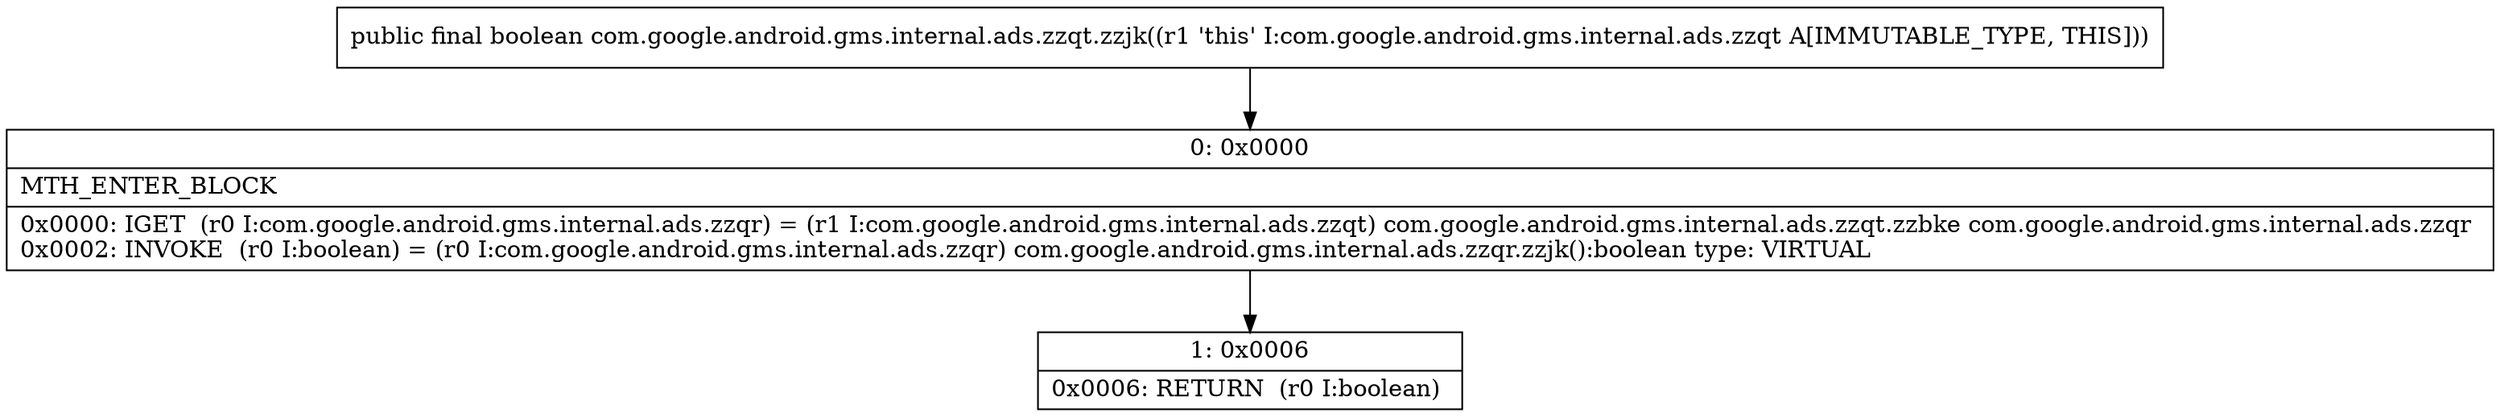 digraph "CFG forcom.google.android.gms.internal.ads.zzqt.zzjk()Z" {
Node_0 [shape=record,label="{0\:\ 0x0000|MTH_ENTER_BLOCK\l|0x0000: IGET  (r0 I:com.google.android.gms.internal.ads.zzqr) = (r1 I:com.google.android.gms.internal.ads.zzqt) com.google.android.gms.internal.ads.zzqt.zzbke com.google.android.gms.internal.ads.zzqr \l0x0002: INVOKE  (r0 I:boolean) = (r0 I:com.google.android.gms.internal.ads.zzqr) com.google.android.gms.internal.ads.zzqr.zzjk():boolean type: VIRTUAL \l}"];
Node_1 [shape=record,label="{1\:\ 0x0006|0x0006: RETURN  (r0 I:boolean) \l}"];
MethodNode[shape=record,label="{public final boolean com.google.android.gms.internal.ads.zzqt.zzjk((r1 'this' I:com.google.android.gms.internal.ads.zzqt A[IMMUTABLE_TYPE, THIS])) }"];
MethodNode -> Node_0;
Node_0 -> Node_1;
}

